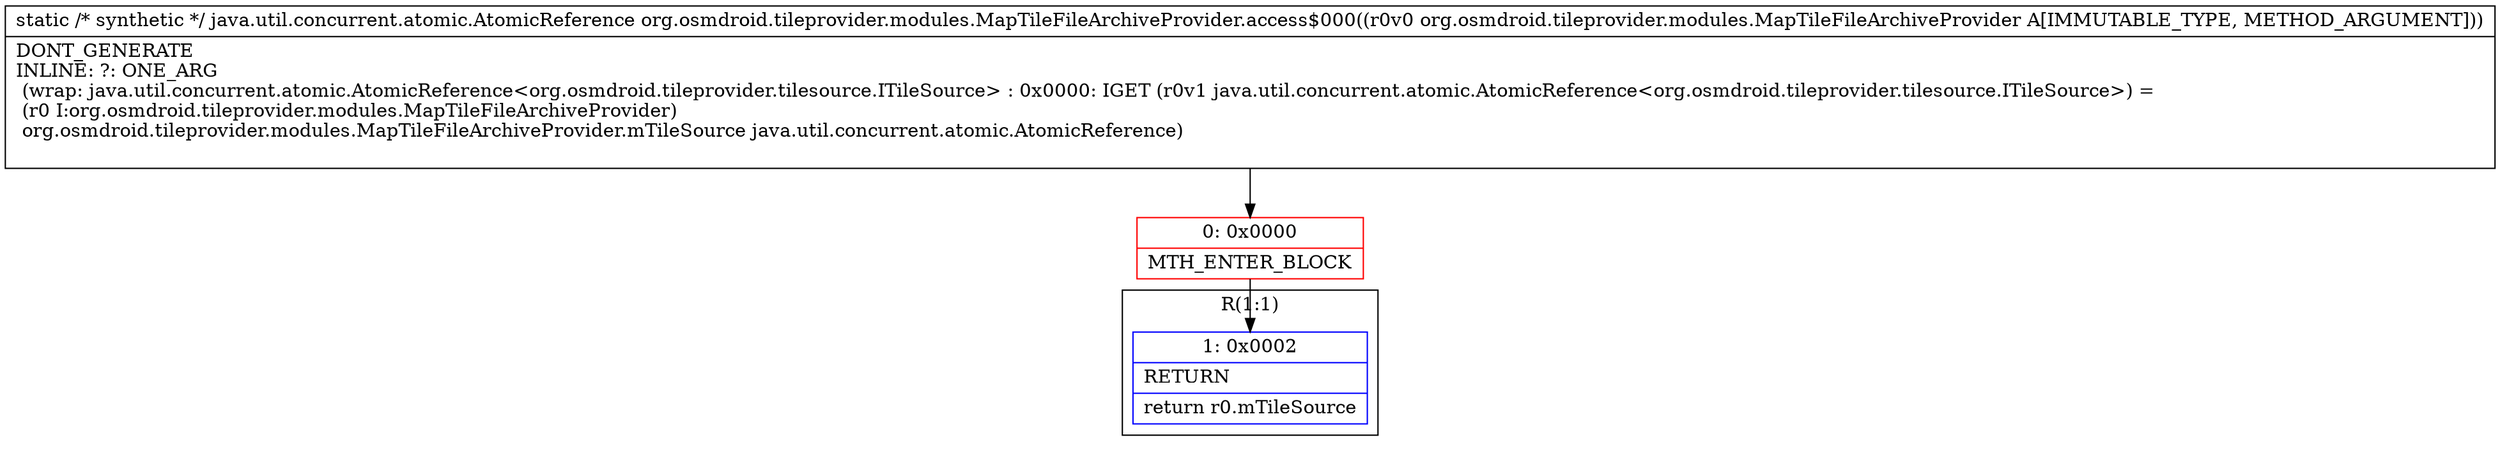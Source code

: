 digraph "CFG fororg.osmdroid.tileprovider.modules.MapTileFileArchiveProvider.access$000(Lorg\/osmdroid\/tileprovider\/modules\/MapTileFileArchiveProvider;)Ljava\/util\/concurrent\/atomic\/AtomicReference;" {
subgraph cluster_Region_1085144309 {
label = "R(1:1)";
node [shape=record,color=blue];
Node_1 [shape=record,label="{1\:\ 0x0002|RETURN\l|return r0.mTileSource\l}"];
}
Node_0 [shape=record,color=red,label="{0\:\ 0x0000|MTH_ENTER_BLOCK\l}"];
MethodNode[shape=record,label="{static \/* synthetic *\/ java.util.concurrent.atomic.AtomicReference org.osmdroid.tileprovider.modules.MapTileFileArchiveProvider.access$000((r0v0 org.osmdroid.tileprovider.modules.MapTileFileArchiveProvider A[IMMUTABLE_TYPE, METHOD_ARGUMENT]))  | DONT_GENERATE\lINLINE: ?: ONE_ARG  \l  (wrap: java.util.concurrent.atomic.AtomicReference\<org.osmdroid.tileprovider.tilesource.ITileSource\> : 0x0000: IGET  (r0v1 java.util.concurrent.atomic.AtomicReference\<org.osmdroid.tileprovider.tilesource.ITileSource\>) = \l  (r0 I:org.osmdroid.tileprovider.modules.MapTileFileArchiveProvider)\l org.osmdroid.tileprovider.modules.MapTileFileArchiveProvider.mTileSource java.util.concurrent.atomic.AtomicReference)\l\l}"];
MethodNode -> Node_0;
Node_0 -> Node_1;
}

